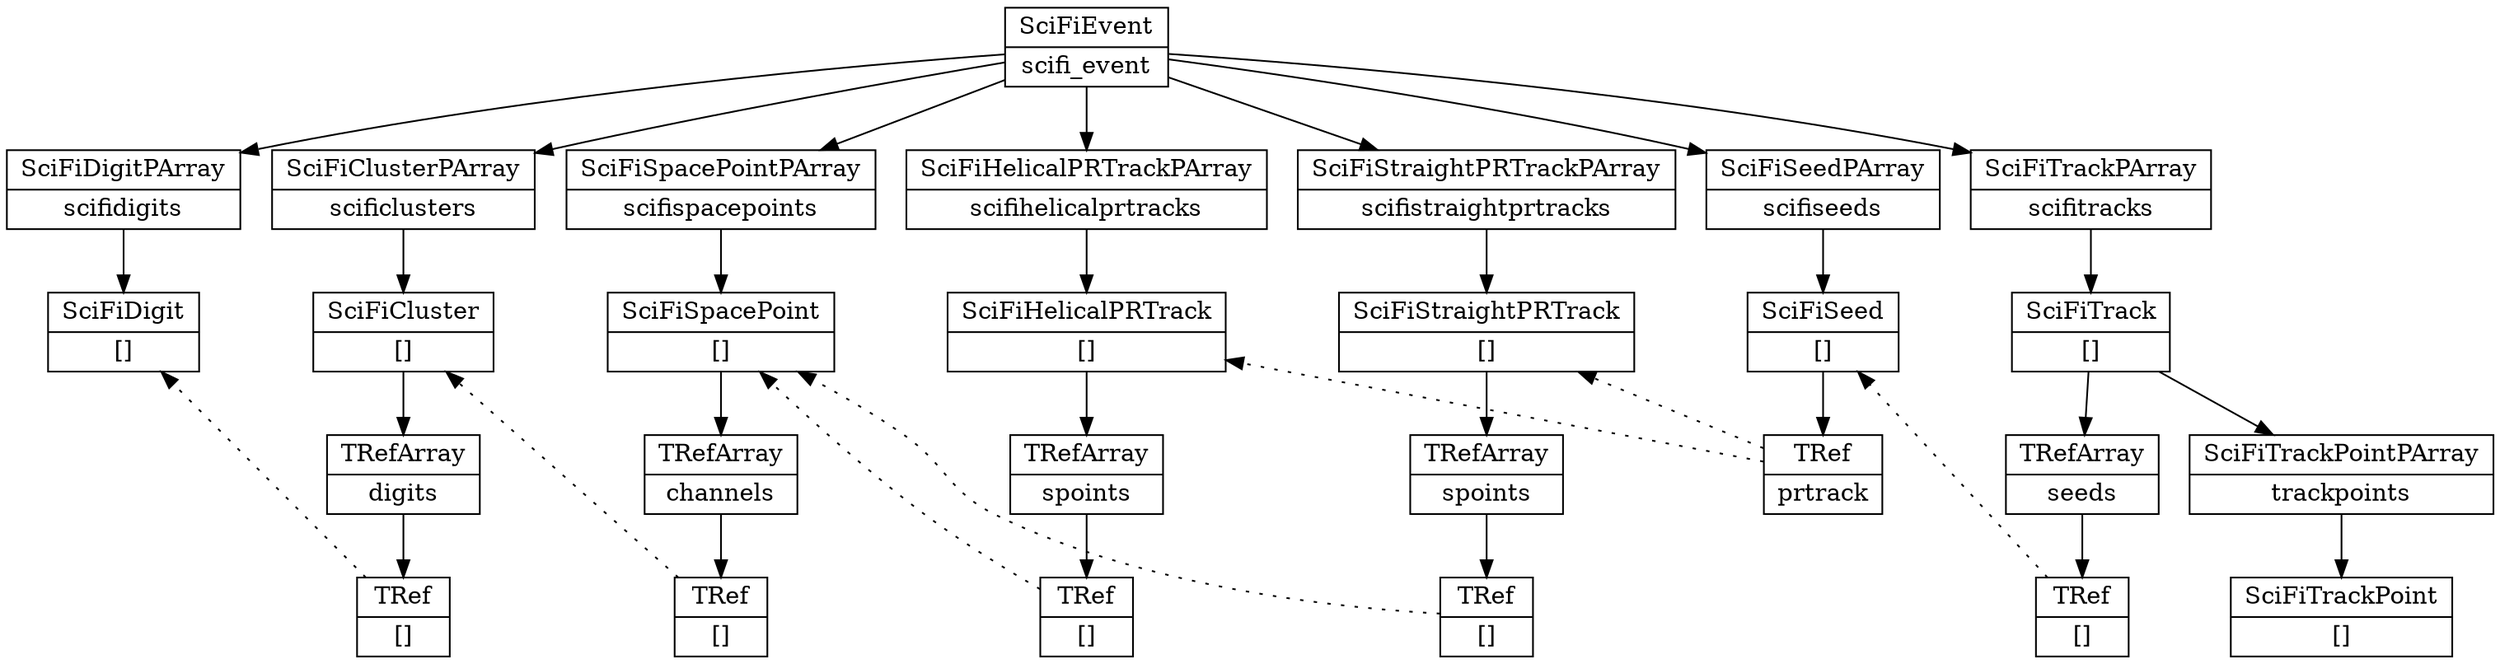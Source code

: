 // generate using "dot scifi_datastructure.dot -Tpdf -o scifi_datastructure.pdf"

digraph G {
  node [shape=record];
  scifi_event [shape=record, label="{SciFiEvent|scifi_event}"]
      scifi_event_item_scifidigits [shape=record, label="{SciFiDigitPArray|scifidigits}"]
        scifi_event_item_scifidigits_item [shape=record, label="{SciFiDigit|[]}"]
      scifi_event_item_scificlusters [shape=record, label="{SciFiClusterPArray|scificlusters}"]
        scifi_event_item_scificlusters_item [shape=record, label="{SciFiCluster|[]}"]
          scifi_event_item_scificlusters_item_digits [shape=record, label="{TRefArray|digits}"]
            scifi_event_item_scificlusters_item_digits_item [shape=record, label="{TRef|[]}"]
      scifi_event_item_scifispacepoints [shape=record, label="{SciFiSpacePointPArray|scifispacepoints}"]
        scifi_event_item_scifispacepoints_item [shape=record, label="{SciFiSpacePoint|[]}"]
          scifi_event_item_scifispacepoints_item_channels [shape=record, label="{TRefArray|channels}"]
            scifi_event_item_scifispacepoints_item_channels_item [shape=record, label="{TRef|[]}"]
      scifi_event_item_scifihelicalprtracks [shape=record, label="{SciFiHelicalPRTrackPArray|scifihelicalprtracks}"]
        scifi_event_item_scifihelicalprtracks_item [shape=record, label="{SciFiHelicalPRTrack|[]}"]
          scifi_event_item_scifihelicalprtracks_item_spoints [shape=record, label="{TRefArray|spoints}"]
            scifi_event_item_scifihelicalprtracks_item_spoints_item [shape=record, label="{TRef|[]}"]
      scifi_event_item_scifistraightprtracks [shape=record, label="{SciFiStraightPRTrackPArray|scifistraightprtracks}"]
        scifi_event_item_scifistraightprtracks_item [shape=record, label="{SciFiStraightPRTrack|[]}"]
          scifi_event_item_scifistraightprtracks_item_spoints [shape=record, label="{TRefArray|spoints}"]
            scifi_event_item_scifistraightprtracks_item_spoints_item [shape=record, label="{TRef|[]}"]
      scifi_event_item_scifiseeds [shape=record, label="{SciFiSeedPArray|scifiseeds}"]
        scifi_event_item_scifiseeds_item [shape=record, label="{SciFiSeed|[]}"]
          scifi_event_item_scifiseeds_item_prtrack [shape=record, label="{TRef|prtrack}"]
      scifi_event_item_scifitracks [shape=record, label="{SciFiTrackPArray|scifitracks}"]
        scifi_event_item_scifitracks_item [shape=record, label="{SciFiTrack|[]}"]
          scifi_event_item_scifitracks_item_seeds [shape=record, label="{TRefArray|seeds}"]
            scifi_event_item_scifitracks_item_seeds_item [shape=record, label="{TRef|[]}"]
          scifi_event_item_scifitracks_item_trackpoints [shape=record, label="{SciFiTrackPointPArray|trackpoints}"]
            scifi_event_item_scifitracks_item_trackpoints_item [shape=record, label="{SciFiTrackPoint|[]}"]
      scifi_event -> scifi_event_item_scifidigits
        scifi_event_item_scifidigits -> scifi_event_item_scifidigits_item
      scifi_event -> scifi_event_item_scificlusters
        scifi_event_item_scificlusters -> scifi_event_item_scificlusters_item
          scifi_event_item_scificlusters_item -> scifi_event_item_scificlusters_item_digits
            scifi_event_item_scificlusters_item_digits -> scifi_event_item_scificlusters_item_digits_item
              scifi_event_item_scificlusters_item_digits_item -> scifi_event_item_scifidigits_item [style=dotted, constraint=false]
      scifi_event -> scifi_event_item_scifispacepoints
        scifi_event_item_scifispacepoints -> scifi_event_item_scifispacepoints_item
          scifi_event_item_scifispacepoints_item -> scifi_event_item_scifispacepoints_item_channels
            scifi_event_item_scifispacepoints_item_channels -> scifi_event_item_scifispacepoints_item_channels_item
              scifi_event_item_scifispacepoints_item_channels_item -> scifi_event_item_scificlusters_item [style=dotted, constraint=false]
      scifi_event -> scifi_event_item_scifihelicalprtracks
        scifi_event_item_scifihelicalprtracks -> scifi_event_item_scifihelicalprtracks_item
          scifi_event_item_scifihelicalprtracks_item -> scifi_event_item_scifihelicalprtracks_item_spoints
            scifi_event_item_scifihelicalprtracks_item_spoints -> scifi_event_item_scifihelicalprtracks_item_spoints_item
            scifi_event_item_scifihelicalprtracks_item_spoints_item -> scifi_event_item_scifispacepoints_item [style=dotted, constraint=false]
      scifi_event -> scifi_event_item_scifistraightprtracks
        scifi_event_item_scifistraightprtracks -> scifi_event_item_scifistraightprtracks_item
          scifi_event_item_scifistraightprtracks_item -> scifi_event_item_scifistraightprtracks_item_spoints
            scifi_event_item_scifistraightprtracks_item_spoints -> scifi_event_item_scifistraightprtracks_item_spoints_item
            scifi_event_item_scifistraightprtracks_item_spoints_item -> scifi_event_item_scifispacepoints_item [style=dotted, constraint=false]
      scifi_event -> scifi_event_item_scifitracks
        scifi_event_item_scifitracks -> scifi_event_item_scifitracks_item
          scifi_event_item_scifitracks_item -> scifi_event_item_scifitracks_item_seeds
            scifi_event_item_scifitracks_item_seeds -> scifi_event_item_scifitracks_item_seeds_item
              scifi_event_item_scifitracks_item_seeds_item -> scifi_event_item_scifiseeds_item [style=dotted, constraint=false]
          scifi_event_item_scifitracks_item -> scifi_event_item_scifitracks_item_trackpoints
            scifi_event_item_scifitracks_item_trackpoints -> scifi_event_item_scifitracks_item_trackpoints_item
      scifi_event -> scifi_event_item_scifiseeds
        scifi_event_item_scifiseeds -> scifi_event_item_scifiseeds_item
          scifi_event_item_scifiseeds_item -> scifi_event_item_scifiseeds_item_prtrack
            scifi_event_item_scifiseeds_item_prtrack -> scifi_event_item_scifihelicalprtracks_item [style=dotted, constraint=false]
            scifi_event_item_scifiseeds_item_prtrack -> scifi_event_item_scifistraightprtracks_item [style=dotted, constraint=false]

}
